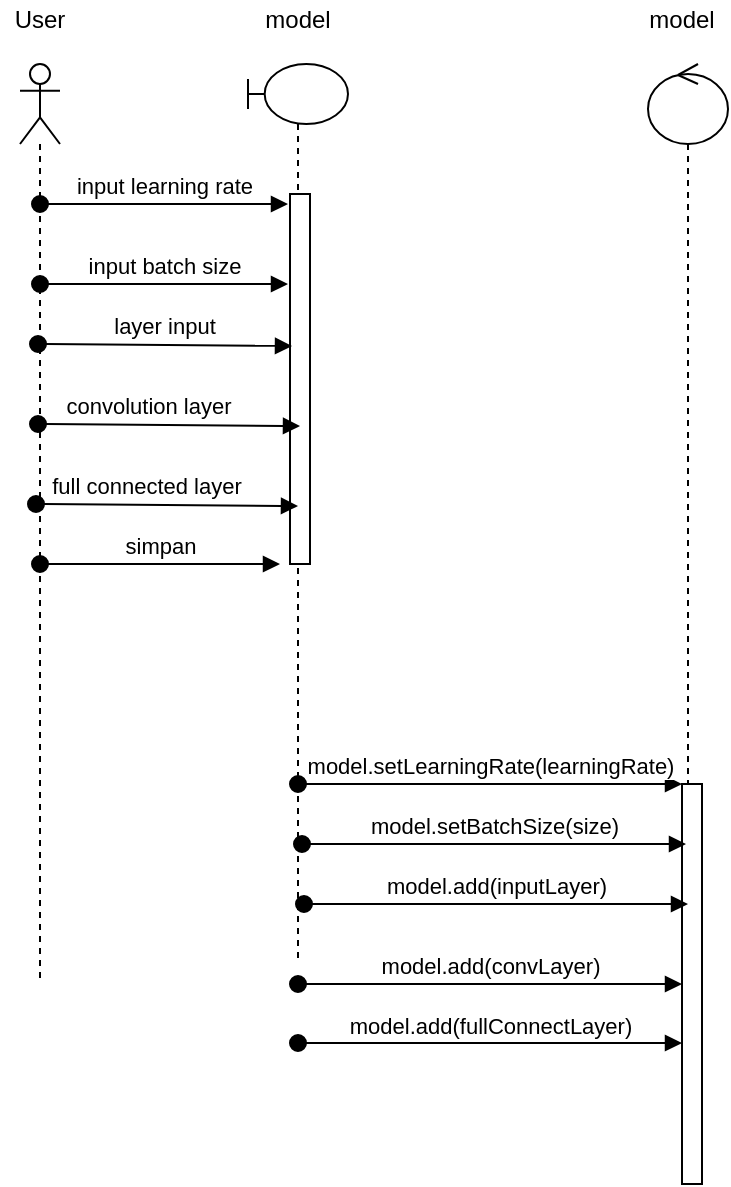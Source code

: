 <mxfile version="10.9.5" type="device"><diagram id="uYOrqH5ES2Wdfq3wAZDr" name="Page-1"><mxGraphModel dx="491" dy="543" grid="1" gridSize="10" guides="1" tooltips="1" connect="1" arrows="1" fold="1" page="1" pageScale="1" pageWidth="850" pageHeight="1100" math="0" shadow="0"><root><mxCell id="0"/><mxCell id="1" parent="0"/><mxCell id="k7gkqWD-ckOGLhvkmHAq-1" value="" style="shape=umlLifeline;participant=umlActor;perimeter=lifelinePerimeter;whiteSpace=wrap;html=1;container=1;collapsible=0;recursiveResize=0;verticalAlign=top;spacingTop=36;labelBackgroundColor=#ffffff;outlineConnect=0;" vertex="1" parent="1"><mxGeometry x="170" y="780" width="20" height="460" as="geometry"/></mxCell><mxCell id="k7gkqWD-ckOGLhvkmHAq-2" value="input batch size" style="html=1;verticalAlign=bottom;startArrow=oval;startFill=1;endArrow=block;startSize=8;" edge="1" parent="k7gkqWD-ckOGLhvkmHAq-1"><mxGeometry width="60" relative="1" as="geometry"><mxPoint x="10" y="110" as="sourcePoint"/><mxPoint x="134" y="110" as="targetPoint"/></mxGeometry></mxCell><mxCell id="k7gkqWD-ckOGLhvkmHAq-3" value="simpan" style="html=1;verticalAlign=bottom;startArrow=oval;startFill=1;endArrow=block;startSize=8;" edge="1" parent="k7gkqWD-ckOGLhvkmHAq-1"><mxGeometry width="60" relative="1" as="geometry"><mxPoint x="10" y="250" as="sourcePoint"/><mxPoint x="130" y="250" as="targetPoint"/></mxGeometry></mxCell><mxCell id="k7gkqWD-ckOGLhvkmHAq-4" value="" style="shape=umlLifeline;participant=umlBoundary;perimeter=lifelinePerimeter;whiteSpace=wrap;html=1;container=1;collapsible=0;recursiveResize=0;verticalAlign=top;spacingTop=36;labelBackgroundColor=#ffffff;outlineConnect=0;size=30;" vertex="1" parent="1"><mxGeometry x="284" y="780" width="50" height="450" as="geometry"/></mxCell><mxCell id="k7gkqWD-ckOGLhvkmHAq-5" value="" style="html=1;points=[];perimeter=orthogonalPerimeter;" vertex="1" parent="k7gkqWD-ckOGLhvkmHAq-4"><mxGeometry x="21" y="65" width="10" height="185" as="geometry"/></mxCell><mxCell id="k7gkqWD-ckOGLhvkmHAq-6" value="" style="shape=umlLifeline;participant=umlControl;perimeter=lifelinePerimeter;whiteSpace=wrap;html=1;container=1;collapsible=0;recursiveResize=0;verticalAlign=top;spacingTop=36;labelBackgroundColor=#ffffff;outlineConnect=0;" vertex="1" parent="1"><mxGeometry x="484" y="780" width="40" height="470" as="geometry"/></mxCell><mxCell id="k7gkqWD-ckOGLhvkmHAq-7" value="" style="html=1;points=[];perimeter=orthogonalPerimeter;" vertex="1" parent="k7gkqWD-ckOGLhvkmHAq-6"><mxGeometry x="17" y="360" width="10" height="200" as="geometry"/></mxCell><mxCell id="k7gkqWD-ckOGLhvkmHAq-8" value="input learning rate" style="html=1;verticalAlign=bottom;startArrow=oval;endArrow=block;startSize=8;" edge="1" parent="1" source="k7gkqWD-ckOGLhvkmHAq-1"><mxGeometry relative="1" as="geometry"><mxPoint x="244" y="850" as="sourcePoint"/><mxPoint x="304" y="850" as="targetPoint"/></mxGeometry></mxCell><mxCell id="k7gkqWD-ckOGLhvkmHAq-9" value="layer input" style="html=1;verticalAlign=bottom;startArrow=oval;startFill=1;endArrow=block;startSize=8;entryX=0.2;entryY=0.645;entryDx=0;entryDy=0;entryPerimeter=0;" edge="1" parent="1"><mxGeometry width="60" relative="1" as="geometry"><mxPoint x="179" y="920" as="sourcePoint"/><mxPoint x="306" y="921" as="targetPoint"/></mxGeometry></mxCell><mxCell id="k7gkqWD-ckOGLhvkmHAq-10" value="convolution layer" style="html=1;verticalAlign=bottom;startArrow=oval;startFill=1;endArrow=block;startSize=8;entryX=0.6;entryY=1.009;entryDx=0;entryDy=0;entryPerimeter=0;" edge="1" parent="1"><mxGeometry x="-0.15" width="60" relative="1" as="geometry"><mxPoint x="179" y="960" as="sourcePoint"/><mxPoint x="310" y="961" as="targetPoint"/><mxPoint as="offset"/></mxGeometry></mxCell><mxCell id="k7gkqWD-ckOGLhvkmHAq-11" value="full connected layer" style="html=1;verticalAlign=bottom;startArrow=oval;startFill=1;endArrow=block;startSize=8;entryX=0.6;entryY=1.009;entryDx=0;entryDy=0;entryPerimeter=0;" edge="1" parent="1"><mxGeometry x="-0.15" width="60" relative="1" as="geometry"><mxPoint x="178" y="1000" as="sourcePoint"/><mxPoint x="309" y="1001" as="targetPoint"/><mxPoint as="offset"/></mxGeometry></mxCell><mxCell id="k7gkqWD-ckOGLhvkmHAq-12" value="model.setLearningRate(learningRate)" style="html=1;verticalAlign=bottom;startArrow=oval;endArrow=block;startSize=8;exitX=0.2;exitY=1;exitDx=0;exitDy=0;exitPerimeter=0;" edge="1" parent="1" target="k7gkqWD-ckOGLhvkmHAq-7"><mxGeometry relative="1" as="geometry"><mxPoint x="309" y="1140" as="sourcePoint"/></mxGeometry></mxCell><mxCell id="k7gkqWD-ckOGLhvkmHAq-13" value="model.setBatchSize(size)" style="html=1;verticalAlign=bottom;startArrow=oval;endArrow=block;startSize=8;exitX=0.2;exitY=1;exitDx=0;exitDy=0;exitPerimeter=0;" edge="1" parent="1"><mxGeometry relative="1" as="geometry"><mxPoint x="311" y="1170" as="sourcePoint"/><mxPoint x="503" y="1170" as="targetPoint"/></mxGeometry></mxCell><mxCell id="k7gkqWD-ckOGLhvkmHAq-14" value="model.add(inputLayer)" style="html=1;verticalAlign=bottom;startArrow=oval;endArrow=block;startSize=8;exitX=0.2;exitY=1;exitDx=0;exitDy=0;exitPerimeter=0;" edge="1" parent="1"><mxGeometry relative="1" as="geometry"><mxPoint x="312" y="1200" as="sourcePoint"/><mxPoint x="504" y="1200" as="targetPoint"/></mxGeometry></mxCell><mxCell id="k7gkqWD-ckOGLhvkmHAq-15" value="model.add(convLayer)" style="html=1;verticalAlign=bottom;startArrow=oval;endArrow=block;startSize=8;exitX=0.2;exitY=1;exitDx=0;exitDy=0;exitPerimeter=0;" edge="1" parent="1"><mxGeometry relative="1" as="geometry"><mxPoint x="309" y="1240" as="sourcePoint"/><mxPoint x="501" y="1240" as="targetPoint"/></mxGeometry></mxCell><mxCell id="k7gkqWD-ckOGLhvkmHAq-16" value="model.add(fullConnectLayer)" style="html=1;verticalAlign=bottom;startArrow=oval;endArrow=block;startSize=8;exitX=0.2;exitY=1;exitDx=0;exitDy=0;exitPerimeter=0;" edge="1" parent="1"><mxGeometry relative="1" as="geometry"><mxPoint x="309" y="1269.5" as="sourcePoint"/><mxPoint x="501" y="1269.5" as="targetPoint"/></mxGeometry></mxCell><mxCell id="ktFCoou83xUEGd46m4G3-1" value="User" style="text;html=1;strokeColor=none;fillColor=none;align=center;verticalAlign=middle;whiteSpace=wrap;rounded=0;" vertex="1" parent="1"><mxGeometry x="160" y="748" width="40" height="20" as="geometry"/></mxCell><mxCell id="ktFCoou83xUEGd46m4G3-2" value="model" style="text;html=1;strokeColor=none;fillColor=none;align=center;verticalAlign=middle;whiteSpace=wrap;rounded=0;" vertex="1" parent="1"><mxGeometry x="289" y="748" width="40" height="20" as="geometry"/></mxCell><mxCell id="ktFCoou83xUEGd46m4G3-4" value="model" style="text;html=1;strokeColor=none;fillColor=none;align=center;verticalAlign=middle;whiteSpace=wrap;rounded=0;" vertex="1" parent="1"><mxGeometry x="481" y="748" width="40" height="20" as="geometry"/></mxCell></root></mxGraphModel></diagram><diagram id="BxwKvL9htiIiRWNuhCDu" name="Page-2"><mxGraphModel dx="491" dy="543" grid="1" gridSize="10" guides="1" tooltips="1" connect="1" arrows="1" fold="1" page="1" pageScale="1" pageWidth="850" pageHeight="1100" math="0" shadow="0"><root><mxCell id="MF-lgC7mmRXtNRltQ0rR-0"/><mxCell id="MF-lgC7mmRXtNRltQ0rR-1" parent="MF-lgC7mmRXtNRltQ0rR-0"/><mxCell id="MF-lgC7mmRXtNRltQ0rR-2" value="" style="shape=umlLifeline;participant=umlActor;perimeter=lifelinePerimeter;whiteSpace=wrap;html=1;container=1;collapsible=0;recursiveResize=0;verticalAlign=top;spacingTop=36;labelBackgroundColor=#ffffff;outlineConnect=0;" vertex="1" parent="MF-lgC7mmRXtNRltQ0rR-1"><mxGeometry x="170" y="780" width="20" height="460" as="geometry"/></mxCell><mxCell id="MF-lgC7mmRXtNRltQ0rR-3" value="" style="shape=umlLifeline;participant=umlControl;perimeter=lifelinePerimeter;whiteSpace=wrap;html=1;container=1;collapsible=0;recursiveResize=0;verticalAlign=top;spacingTop=36;labelBackgroundColor=#ffffff;outlineConnect=0;" vertex="1" parent="MF-lgC7mmRXtNRltQ0rR-1"><mxGeometry x="285" y="780" width="40" height="460" as="geometry"/></mxCell><mxCell id="MF-lgC7mmRXtNRltQ0rR-4" value="" style="html=1;points=[];perimeter=orthogonalPerimeter;" vertex="1" parent="MF-lgC7mmRXtNRltQ0rR-3"><mxGeometry x="15" y="80" width="10" height="80" as="geometry"/></mxCell><mxCell id="MF-lgC7mmRXtNRltQ0rR-5" value="" style="html=1;points=[];perimeter=orthogonalPerimeter;" vertex="1" parent="MF-lgC7mmRXtNRltQ0rR-3"><mxGeometry x="15" y="180" width="10" height="40" as="geometry"/></mxCell><mxCell id="MF-lgC7mmRXtNRltQ0rR-6" value="model.train()" style="edgeStyle=orthogonalEdgeStyle;html=1;align=left;spacingLeft=2;endArrow=block;rounded=0;entryX=1;entryY=0;" edge="1" parent="MF-lgC7mmRXtNRltQ0rR-3" target="MF-lgC7mmRXtNRltQ0rR-5"><mxGeometry relative="1" as="geometry"><mxPoint x="20" y="160" as="sourcePoint"/><Array as="points"><mxPoint x="45" y="160"/></Array></mxGeometry></mxCell><mxCell id="MF-lgC7mmRXtNRltQ0rR-7" value="klik tombol trainig" style="html=1;verticalAlign=bottom;startArrow=oval;endArrow=block;startSize=8;" edge="1" parent="MF-lgC7mmRXtNRltQ0rR-1" source="MF-lgC7mmRXtNRltQ0rR-2" target="MF-lgC7mmRXtNRltQ0rR-4"><mxGeometry relative="1" as="geometry"><mxPoint x="190" y="860" as="sourcePoint"/><Array as="points"><mxPoint x="230" y="860"/></Array></mxGeometry></mxCell><mxCell id="MF-lgC7mmRXtNRltQ0rR-8" value="frame" style="shape=umlFrame;whiteSpace=wrap;html=1;" vertex="1" parent="MF-lgC7mmRXtNRltQ0rR-1"><mxGeometry x="265" y="1000" width="300" height="200" as="geometry"/></mxCell><mxCell id="MF-lgC7mmRXtNRltQ0rR-9" value="" style="line;strokeWidth=1;fillColor=none;align=left;verticalAlign=middle;spacingTop=-1;spacingLeft=3;spacingRight=3;rotatable=0;labelPosition=right;points=[];portConstraint=eastwest;" vertex="1" parent="MF-lgC7mmRXtNRltQ0rR-1"><mxGeometry x="262" y="1076" width="300" height="8" as="geometry"/></mxCell></root></mxGraphModel></diagram></mxfile>